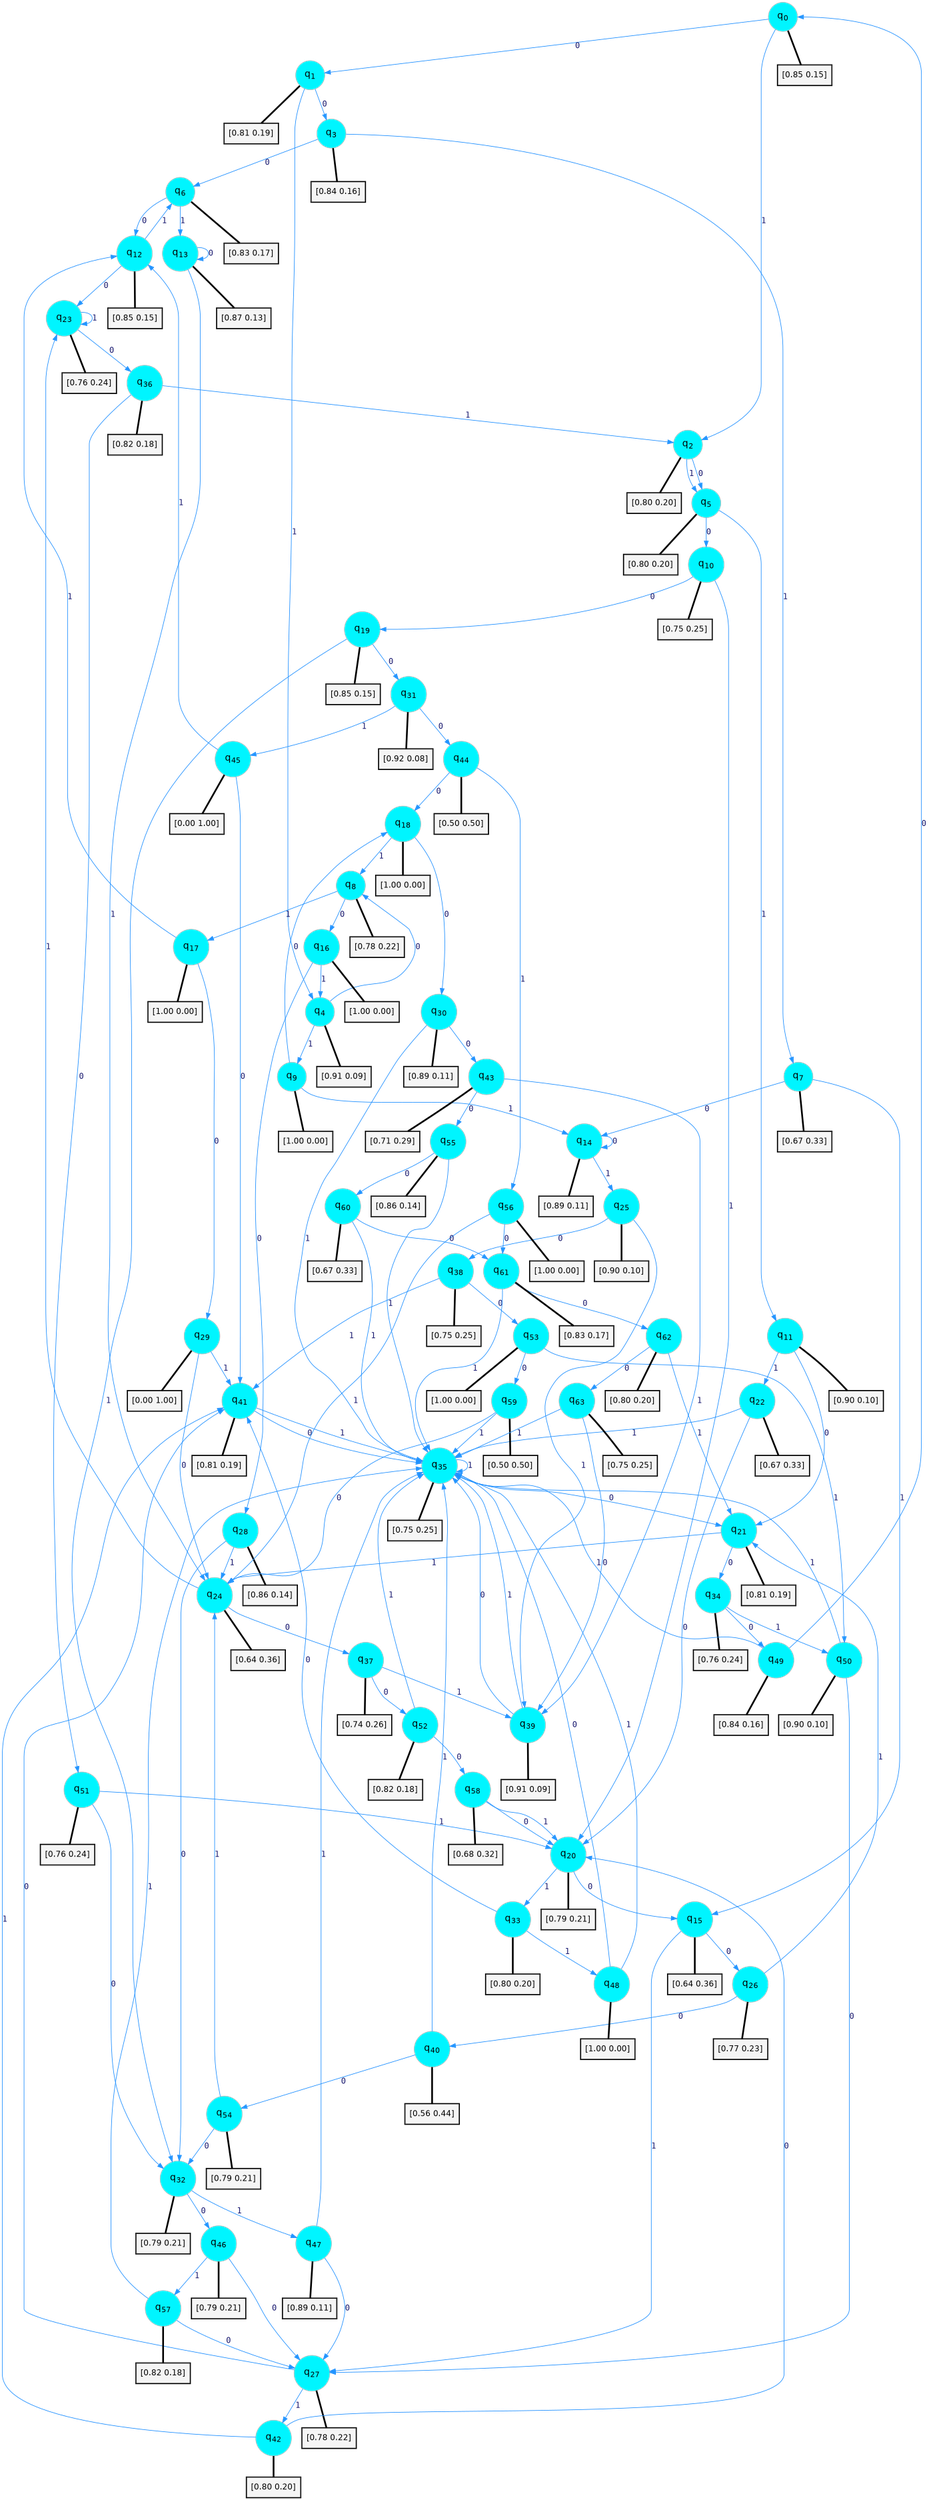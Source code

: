 digraph G {
graph [
bgcolor=transparent, dpi=300, rankdir=TD, size="40,25"];
node [
color=gray, fillcolor=turquoise1, fontcolor=black, fontname=Helvetica, fontsize=16, fontweight=bold, shape=circle, style=filled];
edge [
arrowsize=1, color=dodgerblue1, fontcolor=midnightblue, fontname=courier, fontweight=bold, penwidth=1, style=solid, weight=20];
0[label=<q<SUB>0</SUB>>];
1[label=<q<SUB>1</SUB>>];
2[label=<q<SUB>2</SUB>>];
3[label=<q<SUB>3</SUB>>];
4[label=<q<SUB>4</SUB>>];
5[label=<q<SUB>5</SUB>>];
6[label=<q<SUB>6</SUB>>];
7[label=<q<SUB>7</SUB>>];
8[label=<q<SUB>8</SUB>>];
9[label=<q<SUB>9</SUB>>];
10[label=<q<SUB>10</SUB>>];
11[label=<q<SUB>11</SUB>>];
12[label=<q<SUB>12</SUB>>];
13[label=<q<SUB>13</SUB>>];
14[label=<q<SUB>14</SUB>>];
15[label=<q<SUB>15</SUB>>];
16[label=<q<SUB>16</SUB>>];
17[label=<q<SUB>17</SUB>>];
18[label=<q<SUB>18</SUB>>];
19[label=<q<SUB>19</SUB>>];
20[label=<q<SUB>20</SUB>>];
21[label=<q<SUB>21</SUB>>];
22[label=<q<SUB>22</SUB>>];
23[label=<q<SUB>23</SUB>>];
24[label=<q<SUB>24</SUB>>];
25[label=<q<SUB>25</SUB>>];
26[label=<q<SUB>26</SUB>>];
27[label=<q<SUB>27</SUB>>];
28[label=<q<SUB>28</SUB>>];
29[label=<q<SUB>29</SUB>>];
30[label=<q<SUB>30</SUB>>];
31[label=<q<SUB>31</SUB>>];
32[label=<q<SUB>32</SUB>>];
33[label=<q<SUB>33</SUB>>];
34[label=<q<SUB>34</SUB>>];
35[label=<q<SUB>35</SUB>>];
36[label=<q<SUB>36</SUB>>];
37[label=<q<SUB>37</SUB>>];
38[label=<q<SUB>38</SUB>>];
39[label=<q<SUB>39</SUB>>];
40[label=<q<SUB>40</SUB>>];
41[label=<q<SUB>41</SUB>>];
42[label=<q<SUB>42</SUB>>];
43[label=<q<SUB>43</SUB>>];
44[label=<q<SUB>44</SUB>>];
45[label=<q<SUB>45</SUB>>];
46[label=<q<SUB>46</SUB>>];
47[label=<q<SUB>47</SUB>>];
48[label=<q<SUB>48</SUB>>];
49[label=<q<SUB>49</SUB>>];
50[label=<q<SUB>50</SUB>>];
51[label=<q<SUB>51</SUB>>];
52[label=<q<SUB>52</SUB>>];
53[label=<q<SUB>53</SUB>>];
54[label=<q<SUB>54</SUB>>];
55[label=<q<SUB>55</SUB>>];
56[label=<q<SUB>56</SUB>>];
57[label=<q<SUB>57</SUB>>];
58[label=<q<SUB>58</SUB>>];
59[label=<q<SUB>59</SUB>>];
60[label=<q<SUB>60</SUB>>];
61[label=<q<SUB>61</SUB>>];
62[label=<q<SUB>62</SUB>>];
63[label=<q<SUB>63</SUB>>];
64[label="[0.85 0.15]", shape=box,fontcolor=black, fontname=Helvetica, fontsize=14, penwidth=2, fillcolor=whitesmoke,color=black];
65[label="[0.81 0.19]", shape=box,fontcolor=black, fontname=Helvetica, fontsize=14, penwidth=2, fillcolor=whitesmoke,color=black];
66[label="[0.80 0.20]", shape=box,fontcolor=black, fontname=Helvetica, fontsize=14, penwidth=2, fillcolor=whitesmoke,color=black];
67[label="[0.84 0.16]", shape=box,fontcolor=black, fontname=Helvetica, fontsize=14, penwidth=2, fillcolor=whitesmoke,color=black];
68[label="[0.91 0.09]", shape=box,fontcolor=black, fontname=Helvetica, fontsize=14, penwidth=2, fillcolor=whitesmoke,color=black];
69[label="[0.80 0.20]", shape=box,fontcolor=black, fontname=Helvetica, fontsize=14, penwidth=2, fillcolor=whitesmoke,color=black];
70[label="[0.83 0.17]", shape=box,fontcolor=black, fontname=Helvetica, fontsize=14, penwidth=2, fillcolor=whitesmoke,color=black];
71[label="[0.67 0.33]", shape=box,fontcolor=black, fontname=Helvetica, fontsize=14, penwidth=2, fillcolor=whitesmoke,color=black];
72[label="[0.78 0.22]", shape=box,fontcolor=black, fontname=Helvetica, fontsize=14, penwidth=2, fillcolor=whitesmoke,color=black];
73[label="[1.00 0.00]", shape=box,fontcolor=black, fontname=Helvetica, fontsize=14, penwidth=2, fillcolor=whitesmoke,color=black];
74[label="[0.75 0.25]", shape=box,fontcolor=black, fontname=Helvetica, fontsize=14, penwidth=2, fillcolor=whitesmoke,color=black];
75[label="[0.90 0.10]", shape=box,fontcolor=black, fontname=Helvetica, fontsize=14, penwidth=2, fillcolor=whitesmoke,color=black];
76[label="[0.85 0.15]", shape=box,fontcolor=black, fontname=Helvetica, fontsize=14, penwidth=2, fillcolor=whitesmoke,color=black];
77[label="[0.87 0.13]", shape=box,fontcolor=black, fontname=Helvetica, fontsize=14, penwidth=2, fillcolor=whitesmoke,color=black];
78[label="[0.89 0.11]", shape=box,fontcolor=black, fontname=Helvetica, fontsize=14, penwidth=2, fillcolor=whitesmoke,color=black];
79[label="[0.64 0.36]", shape=box,fontcolor=black, fontname=Helvetica, fontsize=14, penwidth=2, fillcolor=whitesmoke,color=black];
80[label="[1.00 0.00]", shape=box,fontcolor=black, fontname=Helvetica, fontsize=14, penwidth=2, fillcolor=whitesmoke,color=black];
81[label="[1.00 0.00]", shape=box,fontcolor=black, fontname=Helvetica, fontsize=14, penwidth=2, fillcolor=whitesmoke,color=black];
82[label="[1.00 0.00]", shape=box,fontcolor=black, fontname=Helvetica, fontsize=14, penwidth=2, fillcolor=whitesmoke,color=black];
83[label="[0.85 0.15]", shape=box,fontcolor=black, fontname=Helvetica, fontsize=14, penwidth=2, fillcolor=whitesmoke,color=black];
84[label="[0.79 0.21]", shape=box,fontcolor=black, fontname=Helvetica, fontsize=14, penwidth=2, fillcolor=whitesmoke,color=black];
85[label="[0.81 0.19]", shape=box,fontcolor=black, fontname=Helvetica, fontsize=14, penwidth=2, fillcolor=whitesmoke,color=black];
86[label="[0.67 0.33]", shape=box,fontcolor=black, fontname=Helvetica, fontsize=14, penwidth=2, fillcolor=whitesmoke,color=black];
87[label="[0.76 0.24]", shape=box,fontcolor=black, fontname=Helvetica, fontsize=14, penwidth=2, fillcolor=whitesmoke,color=black];
88[label="[0.64 0.36]", shape=box,fontcolor=black, fontname=Helvetica, fontsize=14, penwidth=2, fillcolor=whitesmoke,color=black];
89[label="[0.90 0.10]", shape=box,fontcolor=black, fontname=Helvetica, fontsize=14, penwidth=2, fillcolor=whitesmoke,color=black];
90[label="[0.77 0.23]", shape=box,fontcolor=black, fontname=Helvetica, fontsize=14, penwidth=2, fillcolor=whitesmoke,color=black];
91[label="[0.78 0.22]", shape=box,fontcolor=black, fontname=Helvetica, fontsize=14, penwidth=2, fillcolor=whitesmoke,color=black];
92[label="[0.86 0.14]", shape=box,fontcolor=black, fontname=Helvetica, fontsize=14, penwidth=2, fillcolor=whitesmoke,color=black];
93[label="[0.00 1.00]", shape=box,fontcolor=black, fontname=Helvetica, fontsize=14, penwidth=2, fillcolor=whitesmoke,color=black];
94[label="[0.89 0.11]", shape=box,fontcolor=black, fontname=Helvetica, fontsize=14, penwidth=2, fillcolor=whitesmoke,color=black];
95[label="[0.92 0.08]", shape=box,fontcolor=black, fontname=Helvetica, fontsize=14, penwidth=2, fillcolor=whitesmoke,color=black];
96[label="[0.79 0.21]", shape=box,fontcolor=black, fontname=Helvetica, fontsize=14, penwidth=2, fillcolor=whitesmoke,color=black];
97[label="[0.80 0.20]", shape=box,fontcolor=black, fontname=Helvetica, fontsize=14, penwidth=2, fillcolor=whitesmoke,color=black];
98[label="[0.76 0.24]", shape=box,fontcolor=black, fontname=Helvetica, fontsize=14, penwidth=2, fillcolor=whitesmoke,color=black];
99[label="[0.75 0.25]", shape=box,fontcolor=black, fontname=Helvetica, fontsize=14, penwidth=2, fillcolor=whitesmoke,color=black];
100[label="[0.82 0.18]", shape=box,fontcolor=black, fontname=Helvetica, fontsize=14, penwidth=2, fillcolor=whitesmoke,color=black];
101[label="[0.74 0.26]", shape=box,fontcolor=black, fontname=Helvetica, fontsize=14, penwidth=2, fillcolor=whitesmoke,color=black];
102[label="[0.75 0.25]", shape=box,fontcolor=black, fontname=Helvetica, fontsize=14, penwidth=2, fillcolor=whitesmoke,color=black];
103[label="[0.91 0.09]", shape=box,fontcolor=black, fontname=Helvetica, fontsize=14, penwidth=2, fillcolor=whitesmoke,color=black];
104[label="[0.56 0.44]", shape=box,fontcolor=black, fontname=Helvetica, fontsize=14, penwidth=2, fillcolor=whitesmoke,color=black];
105[label="[0.81 0.19]", shape=box,fontcolor=black, fontname=Helvetica, fontsize=14, penwidth=2, fillcolor=whitesmoke,color=black];
106[label="[0.80 0.20]", shape=box,fontcolor=black, fontname=Helvetica, fontsize=14, penwidth=2, fillcolor=whitesmoke,color=black];
107[label="[0.71 0.29]", shape=box,fontcolor=black, fontname=Helvetica, fontsize=14, penwidth=2, fillcolor=whitesmoke,color=black];
108[label="[0.50 0.50]", shape=box,fontcolor=black, fontname=Helvetica, fontsize=14, penwidth=2, fillcolor=whitesmoke,color=black];
109[label="[0.00 1.00]", shape=box,fontcolor=black, fontname=Helvetica, fontsize=14, penwidth=2, fillcolor=whitesmoke,color=black];
110[label="[0.79 0.21]", shape=box,fontcolor=black, fontname=Helvetica, fontsize=14, penwidth=2, fillcolor=whitesmoke,color=black];
111[label="[0.89 0.11]", shape=box,fontcolor=black, fontname=Helvetica, fontsize=14, penwidth=2, fillcolor=whitesmoke,color=black];
112[label="[1.00 0.00]", shape=box,fontcolor=black, fontname=Helvetica, fontsize=14, penwidth=2, fillcolor=whitesmoke,color=black];
113[label="[0.84 0.16]", shape=box,fontcolor=black, fontname=Helvetica, fontsize=14, penwidth=2, fillcolor=whitesmoke,color=black];
114[label="[0.90 0.10]", shape=box,fontcolor=black, fontname=Helvetica, fontsize=14, penwidth=2, fillcolor=whitesmoke,color=black];
115[label="[0.76 0.24]", shape=box,fontcolor=black, fontname=Helvetica, fontsize=14, penwidth=2, fillcolor=whitesmoke,color=black];
116[label="[0.82 0.18]", shape=box,fontcolor=black, fontname=Helvetica, fontsize=14, penwidth=2, fillcolor=whitesmoke,color=black];
117[label="[1.00 0.00]", shape=box,fontcolor=black, fontname=Helvetica, fontsize=14, penwidth=2, fillcolor=whitesmoke,color=black];
118[label="[0.79 0.21]", shape=box,fontcolor=black, fontname=Helvetica, fontsize=14, penwidth=2, fillcolor=whitesmoke,color=black];
119[label="[0.86 0.14]", shape=box,fontcolor=black, fontname=Helvetica, fontsize=14, penwidth=2, fillcolor=whitesmoke,color=black];
120[label="[1.00 0.00]", shape=box,fontcolor=black, fontname=Helvetica, fontsize=14, penwidth=2, fillcolor=whitesmoke,color=black];
121[label="[0.82 0.18]", shape=box,fontcolor=black, fontname=Helvetica, fontsize=14, penwidth=2, fillcolor=whitesmoke,color=black];
122[label="[0.68 0.32]", shape=box,fontcolor=black, fontname=Helvetica, fontsize=14, penwidth=2, fillcolor=whitesmoke,color=black];
123[label="[0.50 0.50]", shape=box,fontcolor=black, fontname=Helvetica, fontsize=14, penwidth=2, fillcolor=whitesmoke,color=black];
124[label="[0.67 0.33]", shape=box,fontcolor=black, fontname=Helvetica, fontsize=14, penwidth=2, fillcolor=whitesmoke,color=black];
125[label="[0.83 0.17]", shape=box,fontcolor=black, fontname=Helvetica, fontsize=14, penwidth=2, fillcolor=whitesmoke,color=black];
126[label="[0.80 0.20]", shape=box,fontcolor=black, fontname=Helvetica, fontsize=14, penwidth=2, fillcolor=whitesmoke,color=black];
127[label="[0.75 0.25]", shape=box,fontcolor=black, fontname=Helvetica, fontsize=14, penwidth=2, fillcolor=whitesmoke,color=black];
0->1 [label=0];
0->2 [label=1];
0->64 [arrowhead=none, penwidth=3,color=black];
1->3 [label=0];
1->4 [label=1];
1->65 [arrowhead=none, penwidth=3,color=black];
2->5 [label=0];
2->5 [label=1];
2->66 [arrowhead=none, penwidth=3,color=black];
3->6 [label=0];
3->7 [label=1];
3->67 [arrowhead=none, penwidth=3,color=black];
4->8 [label=0];
4->9 [label=1];
4->68 [arrowhead=none, penwidth=3,color=black];
5->10 [label=0];
5->11 [label=1];
5->69 [arrowhead=none, penwidth=3,color=black];
6->12 [label=0];
6->13 [label=1];
6->70 [arrowhead=none, penwidth=3,color=black];
7->14 [label=0];
7->15 [label=1];
7->71 [arrowhead=none, penwidth=3,color=black];
8->16 [label=0];
8->17 [label=1];
8->72 [arrowhead=none, penwidth=3,color=black];
9->18 [label=0];
9->14 [label=1];
9->73 [arrowhead=none, penwidth=3,color=black];
10->19 [label=0];
10->20 [label=1];
10->74 [arrowhead=none, penwidth=3,color=black];
11->21 [label=0];
11->22 [label=1];
11->75 [arrowhead=none, penwidth=3,color=black];
12->23 [label=0];
12->6 [label=1];
12->76 [arrowhead=none, penwidth=3,color=black];
13->13 [label=0];
13->24 [label=1];
13->77 [arrowhead=none, penwidth=3,color=black];
14->14 [label=0];
14->25 [label=1];
14->78 [arrowhead=none, penwidth=3,color=black];
15->26 [label=0];
15->27 [label=1];
15->79 [arrowhead=none, penwidth=3,color=black];
16->28 [label=0];
16->4 [label=1];
16->80 [arrowhead=none, penwidth=3,color=black];
17->29 [label=0];
17->12 [label=1];
17->81 [arrowhead=none, penwidth=3,color=black];
18->30 [label=0];
18->8 [label=1];
18->82 [arrowhead=none, penwidth=3,color=black];
19->31 [label=0];
19->32 [label=1];
19->83 [arrowhead=none, penwidth=3,color=black];
20->15 [label=0];
20->33 [label=1];
20->84 [arrowhead=none, penwidth=3,color=black];
21->34 [label=0];
21->24 [label=1];
21->85 [arrowhead=none, penwidth=3,color=black];
22->20 [label=0];
22->35 [label=1];
22->86 [arrowhead=none, penwidth=3,color=black];
23->36 [label=0];
23->23 [label=1];
23->87 [arrowhead=none, penwidth=3,color=black];
24->37 [label=0];
24->23 [label=1];
24->88 [arrowhead=none, penwidth=3,color=black];
25->38 [label=0];
25->39 [label=1];
25->89 [arrowhead=none, penwidth=3,color=black];
26->40 [label=0];
26->21 [label=1];
26->90 [arrowhead=none, penwidth=3,color=black];
27->41 [label=0];
27->42 [label=1];
27->91 [arrowhead=none, penwidth=3,color=black];
28->32 [label=0];
28->24 [label=1];
28->92 [arrowhead=none, penwidth=3,color=black];
29->24 [label=0];
29->41 [label=1];
29->93 [arrowhead=none, penwidth=3,color=black];
30->43 [label=0];
30->35 [label=1];
30->94 [arrowhead=none, penwidth=3,color=black];
31->44 [label=0];
31->45 [label=1];
31->95 [arrowhead=none, penwidth=3,color=black];
32->46 [label=0];
32->47 [label=1];
32->96 [arrowhead=none, penwidth=3,color=black];
33->41 [label=0];
33->48 [label=1];
33->97 [arrowhead=none, penwidth=3,color=black];
34->49 [label=0];
34->50 [label=1];
34->98 [arrowhead=none, penwidth=3,color=black];
35->21 [label=0];
35->35 [label=1];
35->99 [arrowhead=none, penwidth=3,color=black];
36->51 [label=0];
36->2 [label=1];
36->100 [arrowhead=none, penwidth=3,color=black];
37->52 [label=0];
37->39 [label=1];
37->101 [arrowhead=none, penwidth=3,color=black];
38->53 [label=0];
38->41 [label=1];
38->102 [arrowhead=none, penwidth=3,color=black];
39->35 [label=0];
39->35 [label=1];
39->103 [arrowhead=none, penwidth=3,color=black];
40->54 [label=0];
40->35 [label=1];
40->104 [arrowhead=none, penwidth=3,color=black];
41->35 [label=0];
41->35 [label=1];
41->105 [arrowhead=none, penwidth=3,color=black];
42->20 [label=0];
42->41 [label=1];
42->106 [arrowhead=none, penwidth=3,color=black];
43->55 [label=0];
43->39 [label=1];
43->107 [arrowhead=none, penwidth=3,color=black];
44->18 [label=0];
44->56 [label=1];
44->108 [arrowhead=none, penwidth=3,color=black];
45->41 [label=0];
45->12 [label=1];
45->109 [arrowhead=none, penwidth=3,color=black];
46->27 [label=0];
46->57 [label=1];
46->110 [arrowhead=none, penwidth=3,color=black];
47->27 [label=0];
47->35 [label=1];
47->111 [arrowhead=none, penwidth=3,color=black];
48->35 [label=0];
48->35 [label=1];
48->112 [arrowhead=none, penwidth=3,color=black];
49->0 [label=0];
49->35 [label=1];
49->113 [arrowhead=none, penwidth=3,color=black];
50->27 [label=0];
50->35 [label=1];
50->114 [arrowhead=none, penwidth=3,color=black];
51->32 [label=0];
51->20 [label=1];
51->115 [arrowhead=none, penwidth=3,color=black];
52->58 [label=0];
52->35 [label=1];
52->116 [arrowhead=none, penwidth=3,color=black];
53->59 [label=0];
53->50 [label=1];
53->117 [arrowhead=none, penwidth=3,color=black];
54->32 [label=0];
54->24 [label=1];
54->118 [arrowhead=none, penwidth=3,color=black];
55->60 [label=0];
55->35 [label=1];
55->119 [arrowhead=none, penwidth=3,color=black];
56->61 [label=0];
56->24 [label=1];
56->120 [arrowhead=none, penwidth=3,color=black];
57->27 [label=0];
57->35 [label=1];
57->121 [arrowhead=none, penwidth=3,color=black];
58->20 [label=0];
58->20 [label=1];
58->122 [arrowhead=none, penwidth=3,color=black];
59->24 [label=0];
59->35 [label=1];
59->123 [arrowhead=none, penwidth=3,color=black];
60->61 [label=0];
60->35 [label=1];
60->124 [arrowhead=none, penwidth=3,color=black];
61->62 [label=0];
61->35 [label=1];
61->125 [arrowhead=none, penwidth=3,color=black];
62->63 [label=0];
62->21 [label=1];
62->126 [arrowhead=none, penwidth=3,color=black];
63->39 [label=0];
63->35 [label=1];
63->127 [arrowhead=none, penwidth=3,color=black];
}
